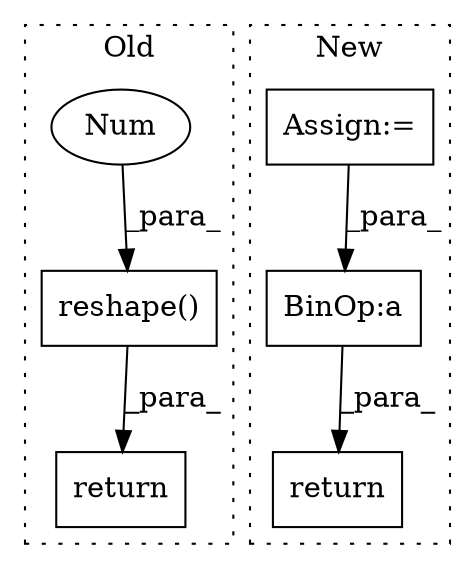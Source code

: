 digraph G {
subgraph cluster0 {
1 [label="reshape()" a="75" s="1516,1547" l="20,1" shape="box"];
3 [label="Num" a="76" s="1539" l="2" shape="ellipse"];
4 [label="return" a="93" s="1867" l="7" shape="box"];
label = "Old";
style="dotted";
}
subgraph cluster1 {
2 [label="return" a="93" s="2518" l="7" shape="box"];
5 [label="BinOp:a" a="82" s="2405" l="3" shape="box"];
6 [label="Assign:=" a="68" s="1987" l="3" shape="box"];
label = "New";
style="dotted";
}
1 -> 4 [label="_para_"];
3 -> 1 [label="_para_"];
5 -> 2 [label="_para_"];
6 -> 5 [label="_para_"];
}